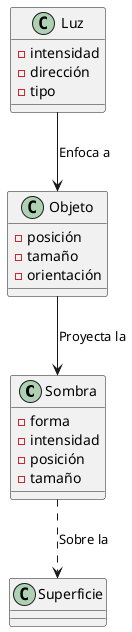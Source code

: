 @startuml

class Sombra {
  - forma
  - intensidad
  - posición
  - tamaño
}

class Objeto {
  - posición
  - tamaño
  - orientación
}

class Luz {
  - intensidad
  - dirección
  - tipo
}

class Superficie {
}

Luz --> Objeto: Enfoca a
Objeto --> Sombra: Proyecta la
Sombra ..> Superficie : Sobre la
@enduml
